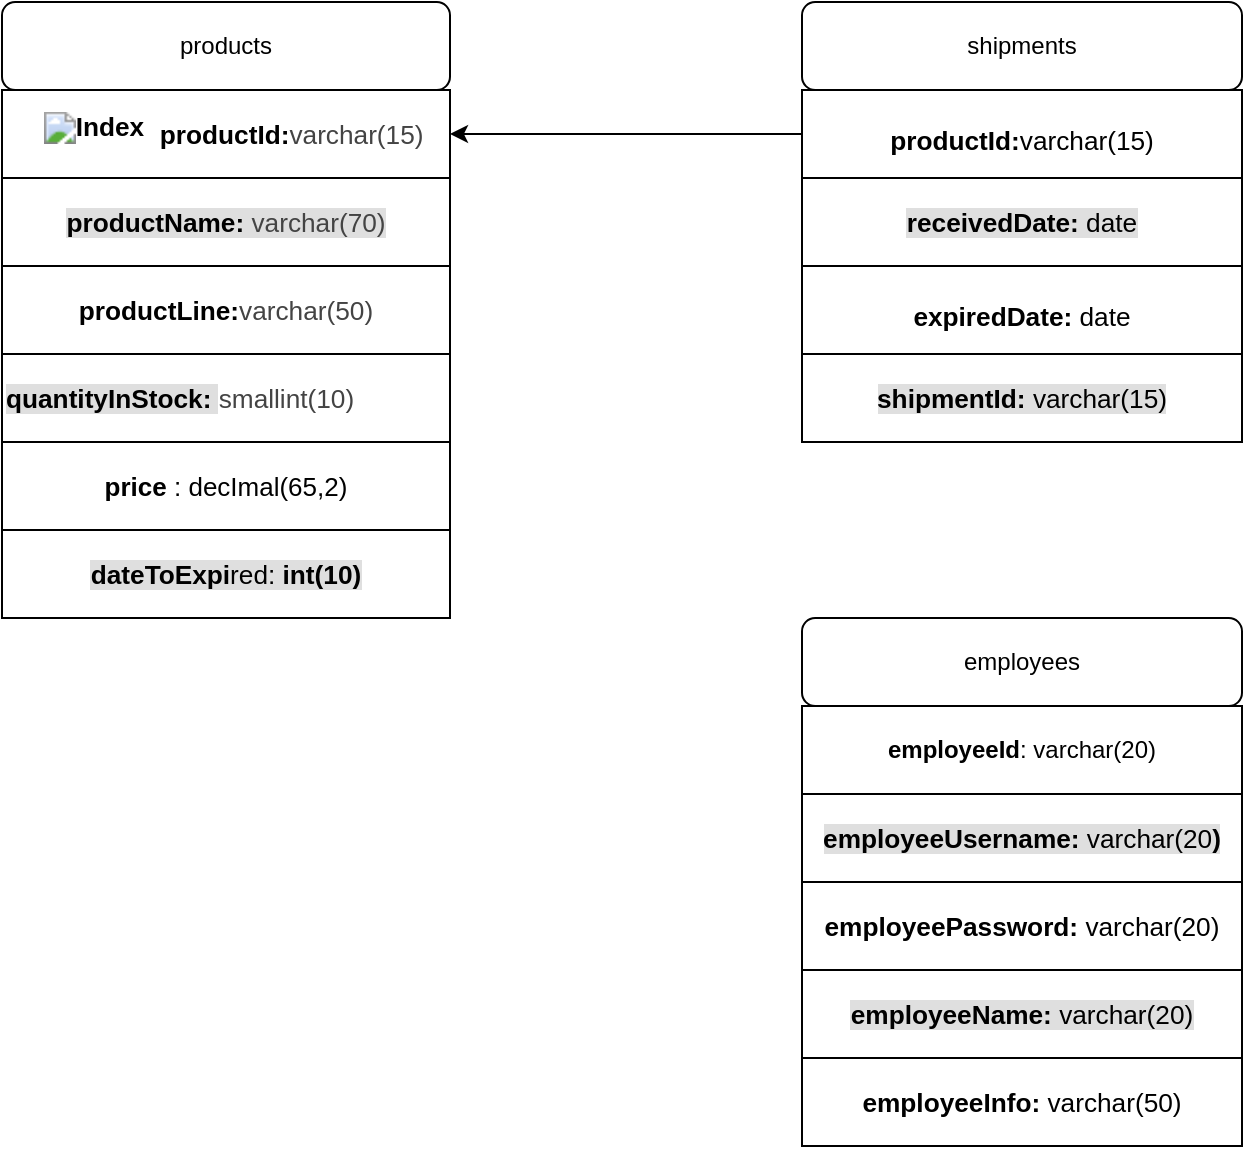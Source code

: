 <mxfile version="14.6.0" type="github">
  <diagram id="07pPn1wGmXql-i7O91id" name="Page-1">
    <mxGraphModel dx="868" dy="482" grid="1" gridSize="11" guides="1" tooltips="1" connect="1" arrows="1" fold="1" page="1" pageScale="1" pageWidth="850" pageHeight="1100" math="0" shadow="0">
      <root>
        <mxCell id="3gbueVHLof_pvO1KFMFq-0" />
        <mxCell id="3gbueVHLof_pvO1KFMFq-1" parent="3gbueVHLof_pvO1KFMFq-0" />
        <mxCell id="J1ickHX3t3cW-OePHYRh-0" value="products" style="rounded=1;whiteSpace=wrap;html=1;" vertex="1" parent="3gbueVHLof_pvO1KFMFq-1">
          <mxGeometry x="40" y="308" width="224" height="44" as="geometry" />
        </mxCell>
        <mxCell id="J1ickHX3t3cW-OePHYRh-1" value="&lt;table id=&quot;tablestructure&quot; class=&quot;data topmargin&quot; style=&quot;border-collapse: collapse ; margin: 1em 0px 12px ; color: rgb(68 , 68 , 68) ; font-family: sans-serif ; font-size: 13.12px ; text-align: left ; background-color: rgb(255 , 255 , 255)&quot;&gt;&lt;tbody style=&quot;box-sizing: border-box&quot;&gt;&lt;tr style=&quot;box-sizing: border-box&quot;&gt;&lt;th class=&quot;nowrap&quot; style=&quot;box-sizing: border-box ; text-align: left ; color: rgb(0 , 0 , 0) ; padding: 0.1em 0.3em ; margin: 0.1em ; vertical-align: middle ; text-shadow: rgb(255 , 255 , 255) 0px 1px 0px&quot;&gt;&lt;label for=&quot;checkbox_row_1&quot; style=&quot;box-sizing: border-box ; display: inline-block ; margin-bottom: 0.5rem&quot;&gt;&amp;nbsp;&lt;img src=&quot;http://localhost/phpmyadmin/themes/dot.gif&quot; title=&quot;Index&quot; alt=&quot;Index&quot; class=&quot;icon ic_bd_primary&quot; style=&quot;box-sizing: border-box ; vertical-align: middle ; border-style: none ; margin: 0px 0px 0px 0.3em ; width: 16px ; height: 16px ; padding: 0px ; background-image: url(&amp;#34;../img/bd_primary.png&amp;#34;)&quot;&gt;&lt;/label&gt;&lt;/th&gt;&lt;td class=&quot;nowrap&quot; style=&quot;box-sizing: border-box ; padding: 0.1em 0.3em ; margin: 0.1em ; vertical-align: middle ; text-shadow: rgb(255 , 255 , 255) 0px 1px 0px&quot;&gt;&lt;span style=&quot;color: rgb(0 , 0 , 0) ; font-size: 13.12px ; font-weight: 700&quot;&gt;productId:&lt;/span&gt;varchar(15)&lt;br&gt;&lt;/td&gt;&lt;/tr&gt;&lt;/tbody&gt;&lt;/table&gt;" style="rounded=0;whiteSpace=wrap;html=1;" vertex="1" parent="3gbueVHLof_pvO1KFMFq-1">
          <mxGeometry x="40" y="352" width="224" height="44" as="geometry" />
        </mxCell>
        <mxCell id="J1ickHX3t3cW-OePHYRh-5" value="&lt;span style=&quot;font-family: sans-serif ; font-size: 13.12px ; font-weight: 700 ; text-align: left ; background-color: rgb(223 , 223 , 223)&quot;&gt;productName:&amp;nbsp;&lt;/span&gt;&lt;span style=&quot;color: rgb(68 , 68 , 68) ; font-family: sans-serif ; font-size: 13.12px ; text-align: left ; background-color: rgb(223 , 223 , 223)&quot;&gt;varchar(70)&lt;/span&gt;" style="rounded=0;whiteSpace=wrap;html=1;" vertex="1" parent="3gbueVHLof_pvO1KFMFq-1">
          <mxGeometry x="40" y="396" width="224" height="44" as="geometry" />
        </mxCell>
        <mxCell id="J1ickHX3t3cW-OePHYRh-6" value="&lt;span style=&quot;font-family: sans-serif ; font-size: 13.12px ; font-weight: 700 ; text-align: left ; background-color: rgb(255 , 255 , 255)&quot;&gt;productLine:&lt;/span&gt;&lt;span style=&quot;color: rgb(68 , 68 , 68) ; font-family: sans-serif ; font-size: 13.12px ; text-align: left ; background-color: rgb(255 , 255 , 255)&quot;&gt;varchar(50)&lt;/span&gt;" style="rounded=0;whiteSpace=wrap;html=1;" vertex="1" parent="3gbueVHLof_pvO1KFMFq-1">
          <mxGeometry x="40" y="440" width="224" height="44" as="geometry" />
        </mxCell>
        <mxCell id="J1ickHX3t3cW-OePHYRh-7" value="&lt;span style=&quot;font-family: sans-serif ; font-size: 13.12px ; font-weight: 700 ; background-color: rgb(223 , 223 , 223)&quot;&gt;quantityInStock:&amp;nbsp;&lt;/span&gt;&lt;span style=&quot;color: rgb(68 , 68 , 68) ; font-family: sans-serif ; font-size: 13.12px ; background-color: rgb(255 , 255 , 255)&quot;&gt;smallint(10)&lt;/span&gt;" style="rounded=0;whiteSpace=wrap;html=1;align=left;" vertex="1" parent="3gbueVHLof_pvO1KFMFq-1">
          <mxGeometry x="40" y="484" width="224" height="44" as="geometry" />
        </mxCell>
        <mxCell id="J1ickHX3t3cW-OePHYRh-11" value="&lt;font style=&quot;font-size: 13px&quot;&gt;&lt;b&gt;price&lt;/b&gt; : decImal(65,2)&lt;/font&gt;" style="rounded=0;whiteSpace=wrap;html=1;align=center;" vertex="1" parent="3gbueVHLof_pvO1KFMFq-1">
          <mxGeometry x="40" y="528" width="224" height="44" as="geometry" />
        </mxCell>
        <mxCell id="J1ickHX3t3cW-OePHYRh-14" value="&lt;span style=&quot;font-family: sans-serif ; font-size: 13.12px ; font-weight: 700 ; text-align: left ; background-color: rgb(223 , 223 , 223)&quot;&gt;dateToExpi&lt;/span&gt;&lt;span style=&quot;font-family: sans-serif ; font-size: 13.12px ; text-align: left ; background-color: rgb(223 , 223 , 223)&quot;&gt;red: &lt;/span&gt;&lt;span style=&quot;font-family: sans-serif ; font-size: 13.12px ; font-weight: 700 ; text-align: left ; background-color: rgb(223 , 223 , 223)&quot;&gt;int(10)&lt;/span&gt;" style="rounded=0;whiteSpace=wrap;html=1;align=center;" vertex="1" parent="3gbueVHLof_pvO1KFMFq-1">
          <mxGeometry x="40" y="572" width="224" height="44" as="geometry" />
        </mxCell>
        <mxCell id="J1ickHX3t3cW-OePHYRh-15" value="shipments" style="rounded=1;whiteSpace=wrap;html=1;align=center;" vertex="1" parent="3gbueVHLof_pvO1KFMFq-1">
          <mxGeometry x="440" y="308" width="220" height="44" as="geometry" />
        </mxCell>
        <mxCell id="J1ickHX3t3cW-OePHYRh-27" style="edgeStyle=orthogonalEdgeStyle;rounded=0;orthogonalLoop=1;jettySize=auto;html=1;exitX=0;exitY=0.5;exitDx=0;exitDy=0;entryX=1;entryY=0.5;entryDx=0;entryDy=0;" edge="1" parent="3gbueVHLof_pvO1KFMFq-1" source="J1ickHX3t3cW-OePHYRh-16" target="J1ickHX3t3cW-OePHYRh-1">
          <mxGeometry relative="1" as="geometry" />
        </mxCell>
        <mxCell id="J1ickHX3t3cW-OePHYRh-16" value="&lt;br&gt;&lt;table id=&quot;tablestructure&quot; class=&quot;data topmargin&quot; style=&quot;border-collapse: collapse ; margin: 1em 0px 12px ; color: rgb(68 , 68 , 68) ; font-family: sans-serif ; font-size: 13.12px ; text-align: left ; background-color: rgb(255 , 255 , 255)&quot;&gt;&lt;tbody style=&quot;box-sizing: border-box&quot;&gt;&lt;tr style=&quot;box-sizing: border-box&quot;&gt;&lt;th class=&quot;nowrap&quot; style=&quot;box-sizing: border-box ; text-align: left ; color: rgb(0 , 0 , 0) ; padding: 0.1em 0.3em ; margin: 0.1em ; vertical-align: middle ; text-shadow: rgb(255 , 255 , 255) 0px 1px 0px&quot;&gt;&lt;label for=&quot;checkbox_row_1&quot; style=&quot;box-sizing: border-box ; display: inline-block ; margin-bottom: 0.5rem&quot;&gt;productId:&lt;span style=&quot;font-weight: normal&quot;&gt;varchar(15)&lt;/span&gt;&lt;/label&gt;&lt;/th&gt;&lt;/tr&gt;&lt;/tbody&gt;&lt;/table&gt;" style="rounded=0;whiteSpace=wrap;html=1;align=center;" vertex="1" parent="3gbueVHLof_pvO1KFMFq-1">
          <mxGeometry x="440" y="352" width="220" height="44" as="geometry" />
        </mxCell>
        <mxCell id="J1ickHX3t3cW-OePHYRh-17" value="&lt;span style=&quot;font-family: sans-serif ; font-size: 13.12px ; font-weight: 700 ; text-align: left ; background-color: rgb(223 , 223 , 223)&quot;&gt;receivedDate:&lt;/span&gt;&lt;span style=&quot;font-family: sans-serif ; font-size: 13.12px ; text-align: left ; background-color: rgb(223 , 223 , 223)&quot;&gt; date&lt;/span&gt;" style="rounded=0;whiteSpace=wrap;html=1;align=center;" vertex="1" parent="3gbueVHLof_pvO1KFMFq-1">
          <mxGeometry x="440" y="396" width="220" height="44" as="geometry" />
        </mxCell>
        <mxCell id="J1ickHX3t3cW-OePHYRh-18" value="&lt;br&gt;&lt;table id=&quot;tablestructure&quot; class=&quot;data topmargin&quot; style=&quot;border-collapse: collapse ; margin: 1em 0px 12px ; color: rgb(68 , 68 , 68) ; font-family: sans-serif ; font-size: 13.12px ; text-align: left ; background-color: rgb(255 , 255 , 255)&quot;&gt;&lt;tbody style=&quot;box-sizing: border-box&quot;&gt;&lt;tr style=&quot;box-sizing: border-box&quot;&gt;&lt;th class=&quot;nowrap&quot; style=&quot;box-sizing: border-box ; text-align: left ; color: rgb(0 , 0 , 0) ; padding: 0.1em 0.3em ; margin: 0.1em ; vertical-align: middle ; text-shadow: rgb(255 , 255 , 255) 0px 1px 0px&quot;&gt;&lt;label for=&quot;checkbox_row_3&quot; style=&quot;box-sizing: border-box ; display: inline-block ; margin-bottom: 0.5rem&quot;&gt;expiredDate: &lt;span style=&quot;font-weight: normal&quot;&gt;date&lt;/span&gt;&lt;/label&gt;&lt;/th&gt;&lt;/tr&gt;&lt;/tbody&gt;&lt;/table&gt;" style="rounded=0;whiteSpace=wrap;html=1;align=center;" vertex="1" parent="3gbueVHLof_pvO1KFMFq-1">
          <mxGeometry x="440" y="440" width="220" height="44" as="geometry" />
        </mxCell>
        <mxCell id="J1ickHX3t3cW-OePHYRh-19" value="&lt;span style=&quot;font-family: sans-serif ; font-size: 13.12px ; font-weight: 700 ; text-align: left ; background-color: rgb(223 , 223 , 223)&quot;&gt;shipmentId:&lt;/span&gt;&lt;span style=&quot;font-family: sans-serif ; font-size: 13.12px ; text-align: left ; background-color: rgb(223 , 223 , 223)&quot;&gt; varchar(15)&lt;/span&gt;" style="rounded=0;whiteSpace=wrap;html=1;align=center;" vertex="1" parent="3gbueVHLof_pvO1KFMFq-1">
          <mxGeometry x="440" y="484" width="220" height="44" as="geometry" />
        </mxCell>
        <mxCell id="J1ickHX3t3cW-OePHYRh-20" value="employees" style="rounded=1;whiteSpace=wrap;html=1;align=center;" vertex="1" parent="3gbueVHLof_pvO1KFMFq-1">
          <mxGeometry x="440" y="616" width="220" height="44" as="geometry" />
        </mxCell>
        <mxCell id="J1ickHX3t3cW-OePHYRh-21" value="&lt;b&gt;employeeId&lt;/b&gt;: varchar(20)" style="rounded=0;whiteSpace=wrap;html=1;align=center;" vertex="1" parent="3gbueVHLof_pvO1KFMFq-1">
          <mxGeometry x="440" y="660" width="220" height="44" as="geometry" />
        </mxCell>
        <mxCell id="J1ickHX3t3cW-OePHYRh-22" value="&lt;span style=&quot;font-family: sans-serif ; font-size: 13.12px ; font-weight: 700 ; text-align: left ; background-color: rgb(223 , 223 , 223)&quot;&gt;employeeUsername: &lt;/span&gt;&lt;span style=&quot;font-family: sans-serif ; font-size: 13.12px ; text-align: left ; background-color: rgb(223 , 223 , 223)&quot;&gt;varchar(20&lt;b&gt;)&lt;/b&gt;&lt;/span&gt;" style="rounded=0;whiteSpace=wrap;html=1;align=center;" vertex="1" parent="3gbueVHLof_pvO1KFMFq-1">
          <mxGeometry x="440" y="704" width="220" height="44" as="geometry" />
        </mxCell>
        <mxCell id="J1ickHX3t3cW-OePHYRh-23" value="&lt;span style=&quot;font-family: sans-serif ; font-size: 13.12px ; font-weight: 700 ; text-align: left ; background-color: rgb(255 , 255 , 255)&quot;&gt;employeePassword: &lt;/span&gt;&lt;span style=&quot;font-family: sans-serif ; font-size: 13.12px ; text-align: left ; background-color: rgb(255 , 255 , 255)&quot;&gt;varchar(20)&lt;/span&gt;" style="rounded=0;whiteSpace=wrap;html=1;align=center;" vertex="1" parent="3gbueVHLof_pvO1KFMFq-1">
          <mxGeometry x="440" y="748" width="220" height="44" as="geometry" />
        </mxCell>
        <mxCell id="J1ickHX3t3cW-OePHYRh-24" value="&lt;span style=&quot;font-family: sans-serif ; font-size: 13.12px ; font-weight: 700 ; text-align: left ; background-color: rgb(223 , 223 , 223)&quot;&gt;employeeName: &lt;/span&gt;&lt;span style=&quot;font-family: sans-serif ; font-size: 13.12px ; text-align: left ; background-color: rgb(223 , 223 , 223)&quot;&gt;varchar(20)&lt;/span&gt;" style="rounded=0;whiteSpace=wrap;html=1;align=center;" vertex="1" parent="3gbueVHLof_pvO1KFMFq-1">
          <mxGeometry x="440" y="792" width="220" height="44" as="geometry" />
        </mxCell>
        <mxCell id="J1ickHX3t3cW-OePHYRh-25" value="&lt;span style=&quot;font-family: sans-serif ; font-size: 13.12px ; font-weight: 700 ; text-align: left ; background-color: rgb(255 , 255 , 255)&quot;&gt;employeeInfo: &lt;/span&gt;&lt;span style=&quot;font-family: sans-serif ; font-size: 13.12px ; text-align: left ; background-color: rgb(255 , 255 , 255)&quot;&gt;varchar(50)&lt;/span&gt;" style="rounded=0;whiteSpace=wrap;html=1;align=center;" vertex="1" parent="3gbueVHLof_pvO1KFMFq-1">
          <mxGeometry x="440" y="836" width="220" height="44" as="geometry" />
        </mxCell>
      </root>
    </mxGraphModel>
  </diagram>
</mxfile>
